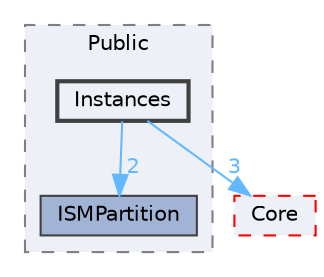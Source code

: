 digraph "Instances"
{
 // INTERACTIVE_SVG=YES
 // LATEX_PDF_SIZE
  bgcolor="transparent";
  edge [fontname=Helvetica,fontsize=10,labelfontname=Helvetica,labelfontsize=10];
  node [fontname=Helvetica,fontsize=10,shape=box,height=0.2,width=0.4];
  compound=true
  subgraph clusterdir_1d06a51bfc871a6a1823440d0d72725c {
    graph [ bgcolor="#edf0f7", pencolor="grey50", label="Public", fontname=Helvetica,fontsize=10 style="filled,dashed", URL="dir_1d06a51bfc871a6a1823440d0d72725c.html",tooltip=""]
  dir_693f0eb051c0cc99c6cbba9a44101873 [label="ISMPartition", fillcolor="#a2b4d6", color="grey25", style="filled", URL="dir_693f0eb051c0cc99c6cbba9a44101873.html",tooltip=""];
  dir_60449b16a9624d0fc027c238fb351888 [label="Instances", fillcolor="#edf0f7", color="grey25", style="filled,bold", URL="dir_60449b16a9624d0fc027c238fb351888.html",tooltip=""];
  }
  dir_0e6cddcc9caa1238c7f3774224afaa45 [label="Core", fillcolor="#edf0f7", color="red", style="filled,dashed", URL="dir_0e6cddcc9caa1238c7f3774224afaa45.html",tooltip=""];
  dir_60449b16a9624d0fc027c238fb351888->dir_0e6cddcc9caa1238c7f3774224afaa45 [headlabel="3", labeldistance=1.5 headhref="dir_000498_000266.html" href="dir_000498_000266.html" color="steelblue1" fontcolor="steelblue1"];
  dir_60449b16a9624d0fc027c238fb351888->dir_693f0eb051c0cc99c6cbba9a44101873 [headlabel="2", labeldistance=1.5 headhref="dir_000498_000541.html" href="dir_000498_000541.html" color="steelblue1" fontcolor="steelblue1"];
}

